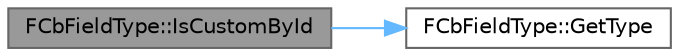digraph "FCbFieldType::IsCustomById"
{
 // INTERACTIVE_SVG=YES
 // LATEX_PDF_SIZE
  bgcolor="transparent";
  edge [fontname=Helvetica,fontsize=10,labelfontname=Helvetica,labelfontsize=10];
  node [fontname=Helvetica,fontsize=10,shape=box,height=0.2,width=0.4];
  rankdir="LR";
  Node1 [id="Node000001",label="FCbFieldType::IsCustomById",height=0.2,width=0.4,color="gray40", fillcolor="grey60", style="filled", fontcolor="black",tooltip=" "];
  Node1 -> Node2 [id="edge1_Node000001_Node000002",color="steelblue1",style="solid",tooltip=" "];
  Node2 [id="Node000002",label="FCbFieldType::GetType",height=0.2,width=0.4,color="grey40", fillcolor="white", style="filled",URL="$d3/d96/classFCbFieldType.html#a00b110adec77562ed38c5b94b6d8b236",tooltip="The type with flags removed."];
}
